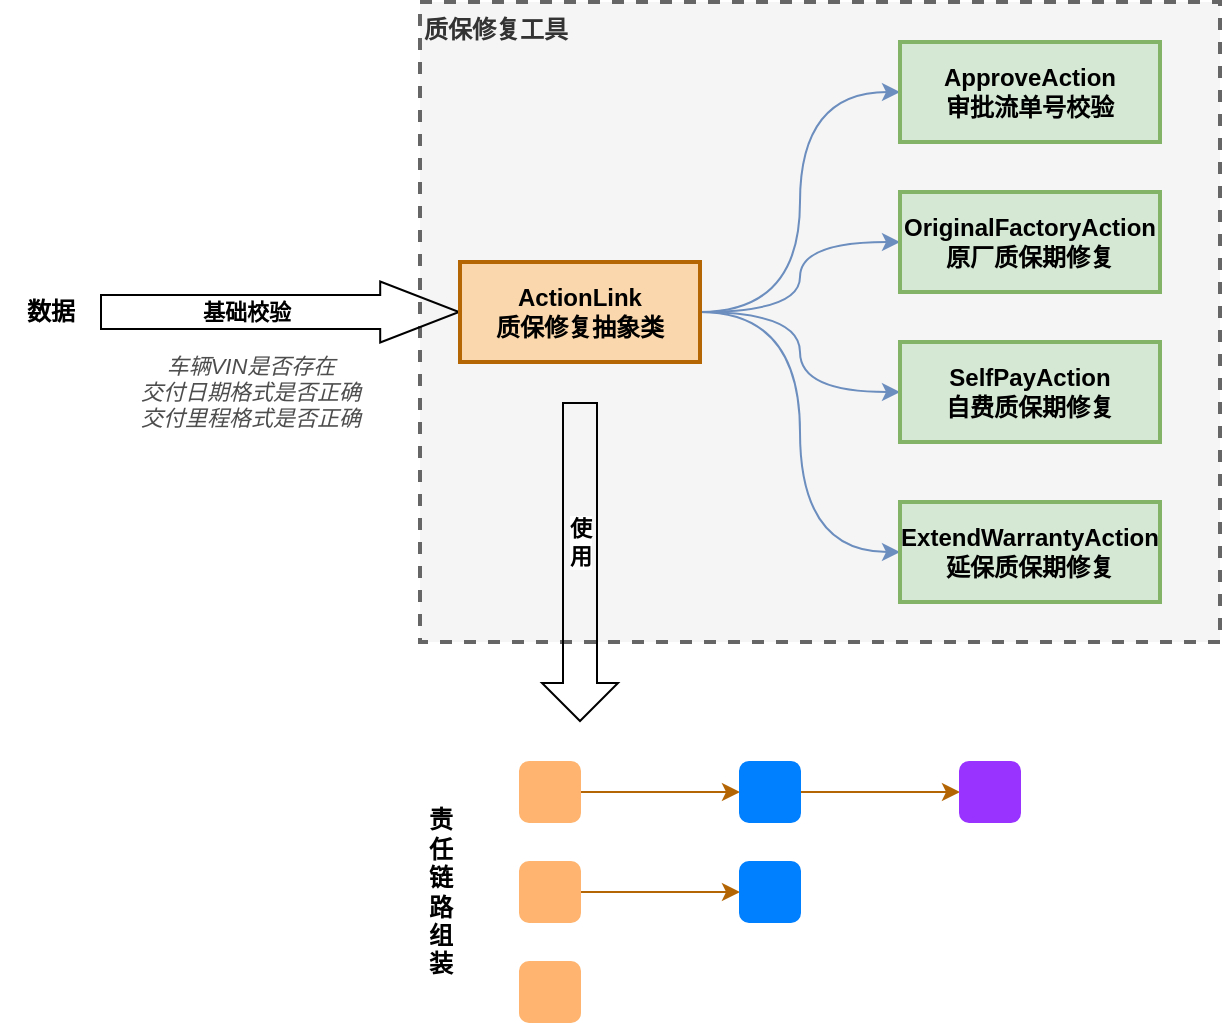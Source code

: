<mxfile version="24.5.1" type="github">
  <diagram name="第 1 页" id="4M_pbs_fJmKvl9M3ugHk">
    <mxGraphModel dx="1558" dy="574" grid="1" gridSize="10" guides="1" tooltips="1" connect="1" arrows="1" fold="1" page="1" pageScale="1" pageWidth="1654" pageHeight="2336" math="0" shadow="0">
      <root>
        <mxCell id="0" />
        <mxCell id="1" parent="0" />
        <mxCell id="eBkeSsnxBjaP-2OtvqSI-1" value="质保修复工具" style="rounded=0;whiteSpace=wrap;html=1;align=left;horizontal=1;verticalAlign=top;dashed=1;fontStyle=1;strokeWidth=2;fillColor=#f5f5f5;fontColor=#333333;strokeColor=#666666;" vertex="1" parent="1">
          <mxGeometry x="490" y="200" width="400" height="320" as="geometry" />
        </mxCell>
        <mxCell id="eBkeSsnxBjaP-2OtvqSI-2" value="" style="shape=flexArrow;endArrow=classic;html=1;rounded=0;endWidth=12.5;endSize=12.8;width=17;entryX=0;entryY=0.5;entryDx=0;entryDy=0;fontStyle=1" edge="1" parent="1" target="eBkeSsnxBjaP-2OtvqSI-7">
          <mxGeometry width="50" height="50" relative="1" as="geometry">
            <mxPoint x="330" y="355" as="sourcePoint" />
            <mxPoint x="460" y="380" as="targetPoint" />
          </mxGeometry>
        </mxCell>
        <mxCell id="eBkeSsnxBjaP-2OtvqSI-5" value="基础校验" style="edgeLabel;html=1;align=center;verticalAlign=middle;resizable=0;points=[];fontStyle=1" vertex="1" connectable="0" parent="eBkeSsnxBjaP-2OtvqSI-2">
          <mxGeometry x="-0.086" relative="1" as="geometry">
            <mxPoint x="-10" as="offset" />
          </mxGeometry>
        </mxCell>
        <mxCell id="eBkeSsnxBjaP-2OtvqSI-3" value="数据" style="text;html=1;align=center;verticalAlign=middle;resizable=0;points=[];autosize=1;fontStyle=1" vertex="1" parent="1">
          <mxGeometry x="280" y="340" width="50" height="30" as="geometry" />
        </mxCell>
        <mxCell id="eBkeSsnxBjaP-2OtvqSI-6" value="&lt;div data-page-id=&quot;doxk4fLWzZhjoJqfnhFipKvFNwe&quot; data-docx-has-block-data=&quot;false&quot; style=&quot;font-size: 11px;&quot;&gt;&lt;div style=&quot;white-space-collapse: preserve; font-size: 11px;&quot; class=&quot;old-record-id-doxk4eozcIZH5MKJtCh2fUi9aM0&quot;&gt;车辆VIN是否存在&lt;/div&gt;&lt;div style=&quot;white-space-collapse: preserve; font-size: 11px;&quot; class=&quot;old-record-id-doxk4eozcIZH5MKJtCh2fUi9aM0&quot;&gt;交付日期格式是否正确&lt;/div&gt;&lt;div style=&quot;white-space-collapse: preserve; font-size: 11px;&quot; class=&quot;old-record-id-doxk4eozcIZH5MKJtCh2fUi9aM0&quot;&gt;交付里程格式是否正确&lt;/div&gt;&lt;/div&gt;&lt;span data-lark-record-data=&quot;{&amp;quot;rootId&amp;quot;:&amp;quot;doxk4fLWzZhjoJqfnhFipKvFNwe&amp;quot;,&amp;quot;text&amp;quot;:{&amp;quot;initialAttributedTexts&amp;quot;:{&amp;quot;text&amp;quot;:{&amp;quot;0&amp;quot;:&amp;quot;车辆VIN&amp;quot;},&amp;quot;attribs&amp;quot;:{&amp;quot;0&amp;quot;:&amp;quot;*0+2*1*0+3&amp;quot;}},&amp;quot;apool&amp;quot;:{&amp;quot;numToAttrib&amp;quot;:{&amp;quot;0&amp;quot;:[&amp;quot;author&amp;quot;,&amp;quot;7355687675485012076&amp;quot;],&amp;quot;1&amp;quot;:[&amp;quot;abbreviation-data&amp;quot;,&amp;quot;{\&amp;quot;id\&amp;quot;:\&amp;quot;1206104d-46ee-4d33-85ab-f392b6299bdf\&amp;quot;,\&amp;quot;abbr_ids\&amp;quot;:\&amp;quot;enterprise_7137215317125628013\&amp;quot;,\&amp;quot;is_visible\&amp;quot;:1,\&amp;quot;is_first\&amp;quot;:1}&amp;quot;]},&amp;quot;nextNum&amp;quot;:2}},&amp;quot;type&amp;quot;:&amp;quot;text&amp;quot;,&amp;quot;referenceRecordMap&amp;quot;:{},&amp;quot;extra&amp;quot;:{&amp;quot;mention_page_title&amp;quot;:{},&amp;quot;external_mention_url&amp;quot;:{}},&amp;quot;isKeepQuoteContainer&amp;quot;:false,&amp;quot;isFromCode&amp;quot;:false,&amp;quot;selection&amp;quot;:[{&amp;quot;id&amp;quot;:42,&amp;quot;type&amp;quot;:&amp;quot;text&amp;quot;,&amp;quot;selection&amp;quot;:{&amp;quot;start&amp;quot;:0,&amp;quot;end&amp;quot;:5},&amp;quot;recordId&amp;quot;:&amp;quot;doxk4eozcIZH5MKJtCh2fUi9aM0&amp;quot;}],&amp;quot;payloadMap&amp;quot;:{},&amp;quot;isCut&amp;quot;:false}&quot; data-lark-record-format=&quot;docx/text&quot; class=&quot;lark-record-clipboard&quot; style=&quot;font-size: 11px;&quot;&gt;&lt;/span&gt;" style="text;html=1;align=center;verticalAlign=middle;resizable=0;points=[];autosize=1;strokeColor=none;fillColor=none;fontColor=#4D4D4D;fontStyle=2;fontSize=11;" vertex="1" parent="1">
          <mxGeometry x="340" y="370" width="130" height="50" as="geometry" />
        </mxCell>
        <mxCell id="eBkeSsnxBjaP-2OtvqSI-14" style="edgeStyle=orthogonalEdgeStyle;rounded=0;orthogonalLoop=1;jettySize=auto;html=1;exitX=1;exitY=0.5;exitDx=0;exitDy=0;curved=1;fillColor=#dae8fc;strokeColor=#6c8ebf;" edge="1" parent="1" source="eBkeSsnxBjaP-2OtvqSI-7" target="eBkeSsnxBjaP-2OtvqSI-8">
          <mxGeometry relative="1" as="geometry" />
        </mxCell>
        <mxCell id="eBkeSsnxBjaP-2OtvqSI-15" style="edgeStyle=orthogonalEdgeStyle;rounded=0;orthogonalLoop=1;jettySize=auto;html=1;exitX=1;exitY=0.5;exitDx=0;exitDy=0;entryX=0;entryY=0.5;entryDx=0;entryDy=0;curved=1;fillColor=#dae8fc;strokeColor=#6c8ebf;" edge="1" parent="1" source="eBkeSsnxBjaP-2OtvqSI-7" target="eBkeSsnxBjaP-2OtvqSI-10">
          <mxGeometry relative="1" as="geometry" />
        </mxCell>
        <mxCell id="eBkeSsnxBjaP-2OtvqSI-16" style="edgeStyle=orthogonalEdgeStyle;rounded=0;orthogonalLoop=1;jettySize=auto;html=1;exitX=1;exitY=0.5;exitDx=0;exitDy=0;entryX=0;entryY=0.5;entryDx=0;entryDy=0;curved=1;fillColor=#dae8fc;strokeColor=#6c8ebf;" edge="1" parent="1" source="eBkeSsnxBjaP-2OtvqSI-7" target="eBkeSsnxBjaP-2OtvqSI-9">
          <mxGeometry relative="1" as="geometry" />
        </mxCell>
        <mxCell id="eBkeSsnxBjaP-2OtvqSI-19" style="edgeStyle=orthogonalEdgeStyle;rounded=0;orthogonalLoop=1;jettySize=auto;html=1;exitX=1;exitY=0.5;exitDx=0;exitDy=0;entryX=0;entryY=0.5;entryDx=0;entryDy=0;curved=1;fillColor=#dae8fc;strokeColor=#6c8ebf;" edge="1" parent="1" source="eBkeSsnxBjaP-2OtvqSI-7" target="eBkeSsnxBjaP-2OtvqSI-18">
          <mxGeometry relative="1" as="geometry" />
        </mxCell>
        <mxCell id="eBkeSsnxBjaP-2OtvqSI-7" value="ActionLink&lt;br&gt;质保修复抽象类" style="rounded=0;whiteSpace=wrap;html=1;fontStyle=1;fillColor=#fad7ac;strokeColor=#b46504;strokeWidth=2;" vertex="1" parent="1">
          <mxGeometry x="510" y="330" width="120" height="50" as="geometry" />
        </mxCell>
        <mxCell id="eBkeSsnxBjaP-2OtvqSI-8" value="OriginalFactoryAction&lt;br&gt;原厂质保期修复" style="rounded=0;whiteSpace=wrap;html=1;fontStyle=1;fillColor=#d5e8d4;strokeColor=#82b366;strokeWidth=2;" vertex="1" parent="1">
          <mxGeometry x="730" y="295" width="130" height="50" as="geometry" />
        </mxCell>
        <mxCell id="eBkeSsnxBjaP-2OtvqSI-9" value="ExtendWarrantyAction&lt;br&gt;延保质保期修复" style="rounded=0;whiteSpace=wrap;html=1;fontStyle=1;fillColor=#d5e8d4;strokeColor=#82b366;strokeWidth=2;" vertex="1" parent="1">
          <mxGeometry x="730" y="450" width="130" height="50" as="geometry" />
        </mxCell>
        <mxCell id="eBkeSsnxBjaP-2OtvqSI-10" value="SelfPayAction&lt;br&gt;自费质保期修复" style="rounded=0;whiteSpace=wrap;html=1;fontStyle=1;fillColor=#d5e8d4;strokeColor=#82b366;strokeWidth=2;" vertex="1" parent="1">
          <mxGeometry x="730" y="370" width="130" height="50" as="geometry" />
        </mxCell>
        <mxCell id="eBkeSsnxBjaP-2OtvqSI-18" value="ApproveAction&lt;br&gt;审批流单号校验" style="rounded=0;whiteSpace=wrap;html=1;fontStyle=1;fillColor=#d5e8d4;strokeColor=#82b366;strokeWidth=2;" vertex="1" parent="1">
          <mxGeometry x="730" y="220" width="130" height="50" as="geometry" />
        </mxCell>
        <mxCell id="eBkeSsnxBjaP-2OtvqSI-20" value="" style="shape=flexArrow;endArrow=classic;html=1;rounded=0;width=17;" edge="1" parent="1">
          <mxGeometry width="50" height="50" relative="1" as="geometry">
            <mxPoint x="570" y="400" as="sourcePoint" />
            <mxPoint x="570" y="560" as="targetPoint" />
          </mxGeometry>
        </mxCell>
        <mxCell id="eBkeSsnxBjaP-2OtvqSI-38" value="使&lt;div&gt;用&lt;/div&gt;" style="edgeLabel;html=1;align=center;verticalAlign=middle;resizable=0;points=[];fontStyle=1" vertex="1" connectable="0" parent="eBkeSsnxBjaP-2OtvqSI-20">
          <mxGeometry x="-0.331" y="-6" relative="1" as="geometry">
            <mxPoint x="6" y="16" as="offset" />
          </mxGeometry>
        </mxCell>
        <mxCell id="eBkeSsnxBjaP-2OtvqSI-21" value="责&lt;div&gt;任&lt;/div&gt;&lt;div&gt;链&lt;/div&gt;&lt;div&gt;路&lt;/div&gt;&lt;div&gt;组&lt;/div&gt;&lt;div&gt;装&lt;/div&gt;" style="text;html=1;align=center;verticalAlign=middle;resizable=0;points=[];autosize=1;strokeColor=none;fillColor=none;fontStyle=1" vertex="1" parent="1">
          <mxGeometry x="480" y="595" width="40" height="100" as="geometry" />
        </mxCell>
        <mxCell id="eBkeSsnxBjaP-2OtvqSI-25" value="" style="edgeStyle=orthogonalEdgeStyle;rounded=0;orthogonalLoop=1;jettySize=auto;html=1;fillColor=#fad7ac;strokeColor=#b46504;" edge="1" parent="1" source="eBkeSsnxBjaP-2OtvqSI-23" target="eBkeSsnxBjaP-2OtvqSI-24">
          <mxGeometry relative="1" as="geometry" />
        </mxCell>
        <mxCell id="eBkeSsnxBjaP-2OtvqSI-23" value="" style="rounded=1;whiteSpace=wrap;html=1;fillColor=#FFB570;strokeColor=#FFB570;" vertex="1" parent="1">
          <mxGeometry x="540" y="580" width="30" height="30" as="geometry" />
        </mxCell>
        <mxCell id="eBkeSsnxBjaP-2OtvqSI-27" value="" style="edgeStyle=orthogonalEdgeStyle;rounded=0;orthogonalLoop=1;jettySize=auto;html=1;fillColor=#fad7ac;strokeColor=#b46504;" edge="1" parent="1" source="eBkeSsnxBjaP-2OtvqSI-24" target="eBkeSsnxBjaP-2OtvqSI-26">
          <mxGeometry relative="1" as="geometry" />
        </mxCell>
        <mxCell id="eBkeSsnxBjaP-2OtvqSI-24" value="" style="rounded=1;whiteSpace=wrap;html=1;fillColor=#007FFF;strokeColor=#007FFF;" vertex="1" parent="1">
          <mxGeometry x="650" y="580" width="30" height="30" as="geometry" />
        </mxCell>
        <mxCell id="eBkeSsnxBjaP-2OtvqSI-26" value="" style="rounded=1;whiteSpace=wrap;html=1;fillColor=#9933FF;strokeColor=#9933FF;" vertex="1" parent="1">
          <mxGeometry x="760" y="580" width="30" height="30" as="geometry" />
        </mxCell>
        <mxCell id="eBkeSsnxBjaP-2OtvqSI-28" value="" style="edgeStyle=orthogonalEdgeStyle;rounded=0;orthogonalLoop=1;jettySize=auto;html=1;fillColor=#fad7ac;strokeColor=#b46504;" edge="1" parent="1" source="eBkeSsnxBjaP-2OtvqSI-29" target="eBkeSsnxBjaP-2OtvqSI-31">
          <mxGeometry relative="1" as="geometry" />
        </mxCell>
        <mxCell id="eBkeSsnxBjaP-2OtvqSI-29" value="" style="rounded=1;whiteSpace=wrap;html=1;fillColor=#FFB570;strokeColor=#FFB570;" vertex="1" parent="1">
          <mxGeometry x="540" y="630" width="30" height="30" as="geometry" />
        </mxCell>
        <mxCell id="eBkeSsnxBjaP-2OtvqSI-31" value="" style="rounded=1;whiteSpace=wrap;html=1;fillColor=#007FFF;strokeColor=#007FFF;" vertex="1" parent="1">
          <mxGeometry x="650" y="630" width="30" height="30" as="geometry" />
        </mxCell>
        <mxCell id="eBkeSsnxBjaP-2OtvqSI-34" value="" style="rounded=1;whiteSpace=wrap;html=1;fillColor=#FFB570;strokeColor=#FFB570;" vertex="1" parent="1">
          <mxGeometry x="540" y="680" width="30" height="30" as="geometry" />
        </mxCell>
      </root>
    </mxGraphModel>
  </diagram>
</mxfile>
